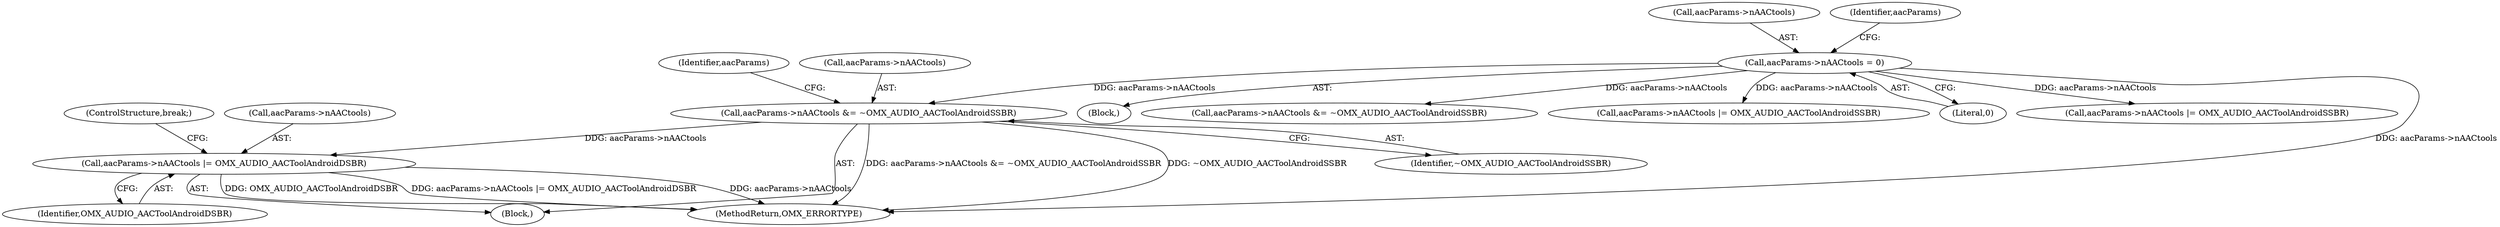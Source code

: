 digraph "0_Android_295c883fe3105b19bcd0f9e07d54c6b589fc5bff_4@pointer" {
"1000270" [label="(Call,aacParams->nAACtools |= OMX_AUDIO_AACToolAndroidDSBR)"];
"1000265" [label="(Call,aacParams->nAACtools &= ~OMX_AUDIO_AACToolAndroidSSBR)"];
"1000191" [label="(Call,aacParams->nAACtools = 0)"];
"1000195" [label="(Literal,0)"];
"1000158" [label="(Block,)"];
"1000284" [label="(Call,aacParams->nAACtools &= ~OMX_AUDIO_AACToolAndroidSSBR)"];
"1000274" [label="(Identifier,OMX_AUDIO_AACToolAndroidDSBR)"];
"1000269" [label="(Identifier,~OMX_AUDIO_AACToolAndroidSSBR)"];
"1000275" [label="(ControlStructure,break;)"];
"1000272" [label="(Identifier,aacParams)"];
"1000271" [label="(Call,aacParams->nAACtools)"];
"1000192" [label="(Call,aacParams->nAACtools)"];
"1000382" [label="(MethodReturn,OMX_ERRORTYPE)"];
"1000198" [label="(Identifier,aacParams)"];
"1000266" [label="(Call,aacParams->nAACtools)"];
"1000241" [label="(Call,aacParams->nAACtools |= OMX_AUDIO_AACToolAndroidSSBR)"];
"1000253" [label="(Call,aacParams->nAACtools |= OMX_AUDIO_AACToolAndroidSSBR)"];
"1000265" [label="(Call,aacParams->nAACtools &= ~OMX_AUDIO_AACToolAndroidSSBR)"];
"1000239" [label="(Block,)"];
"1000191" [label="(Call,aacParams->nAACtools = 0)"];
"1000270" [label="(Call,aacParams->nAACtools |= OMX_AUDIO_AACToolAndroidDSBR)"];
"1000270" -> "1000239"  [label="AST: "];
"1000270" -> "1000274"  [label="CFG: "];
"1000271" -> "1000270"  [label="AST: "];
"1000274" -> "1000270"  [label="AST: "];
"1000275" -> "1000270"  [label="CFG: "];
"1000270" -> "1000382"  [label="DDG: OMX_AUDIO_AACToolAndroidDSBR"];
"1000270" -> "1000382"  [label="DDG: aacParams->nAACtools |= OMX_AUDIO_AACToolAndroidDSBR"];
"1000270" -> "1000382"  [label="DDG: aacParams->nAACtools"];
"1000265" -> "1000270"  [label="DDG: aacParams->nAACtools"];
"1000265" -> "1000239"  [label="AST: "];
"1000265" -> "1000269"  [label="CFG: "];
"1000266" -> "1000265"  [label="AST: "];
"1000269" -> "1000265"  [label="AST: "];
"1000272" -> "1000265"  [label="CFG: "];
"1000265" -> "1000382"  [label="DDG: aacParams->nAACtools &= ~OMX_AUDIO_AACToolAndroidSSBR"];
"1000265" -> "1000382"  [label="DDG: ~OMX_AUDIO_AACToolAndroidSSBR"];
"1000191" -> "1000265"  [label="DDG: aacParams->nAACtools"];
"1000191" -> "1000158"  [label="AST: "];
"1000191" -> "1000195"  [label="CFG: "];
"1000192" -> "1000191"  [label="AST: "];
"1000195" -> "1000191"  [label="AST: "];
"1000198" -> "1000191"  [label="CFG: "];
"1000191" -> "1000382"  [label="DDG: aacParams->nAACtools"];
"1000191" -> "1000241"  [label="DDG: aacParams->nAACtools"];
"1000191" -> "1000253"  [label="DDG: aacParams->nAACtools"];
"1000191" -> "1000284"  [label="DDG: aacParams->nAACtools"];
}
